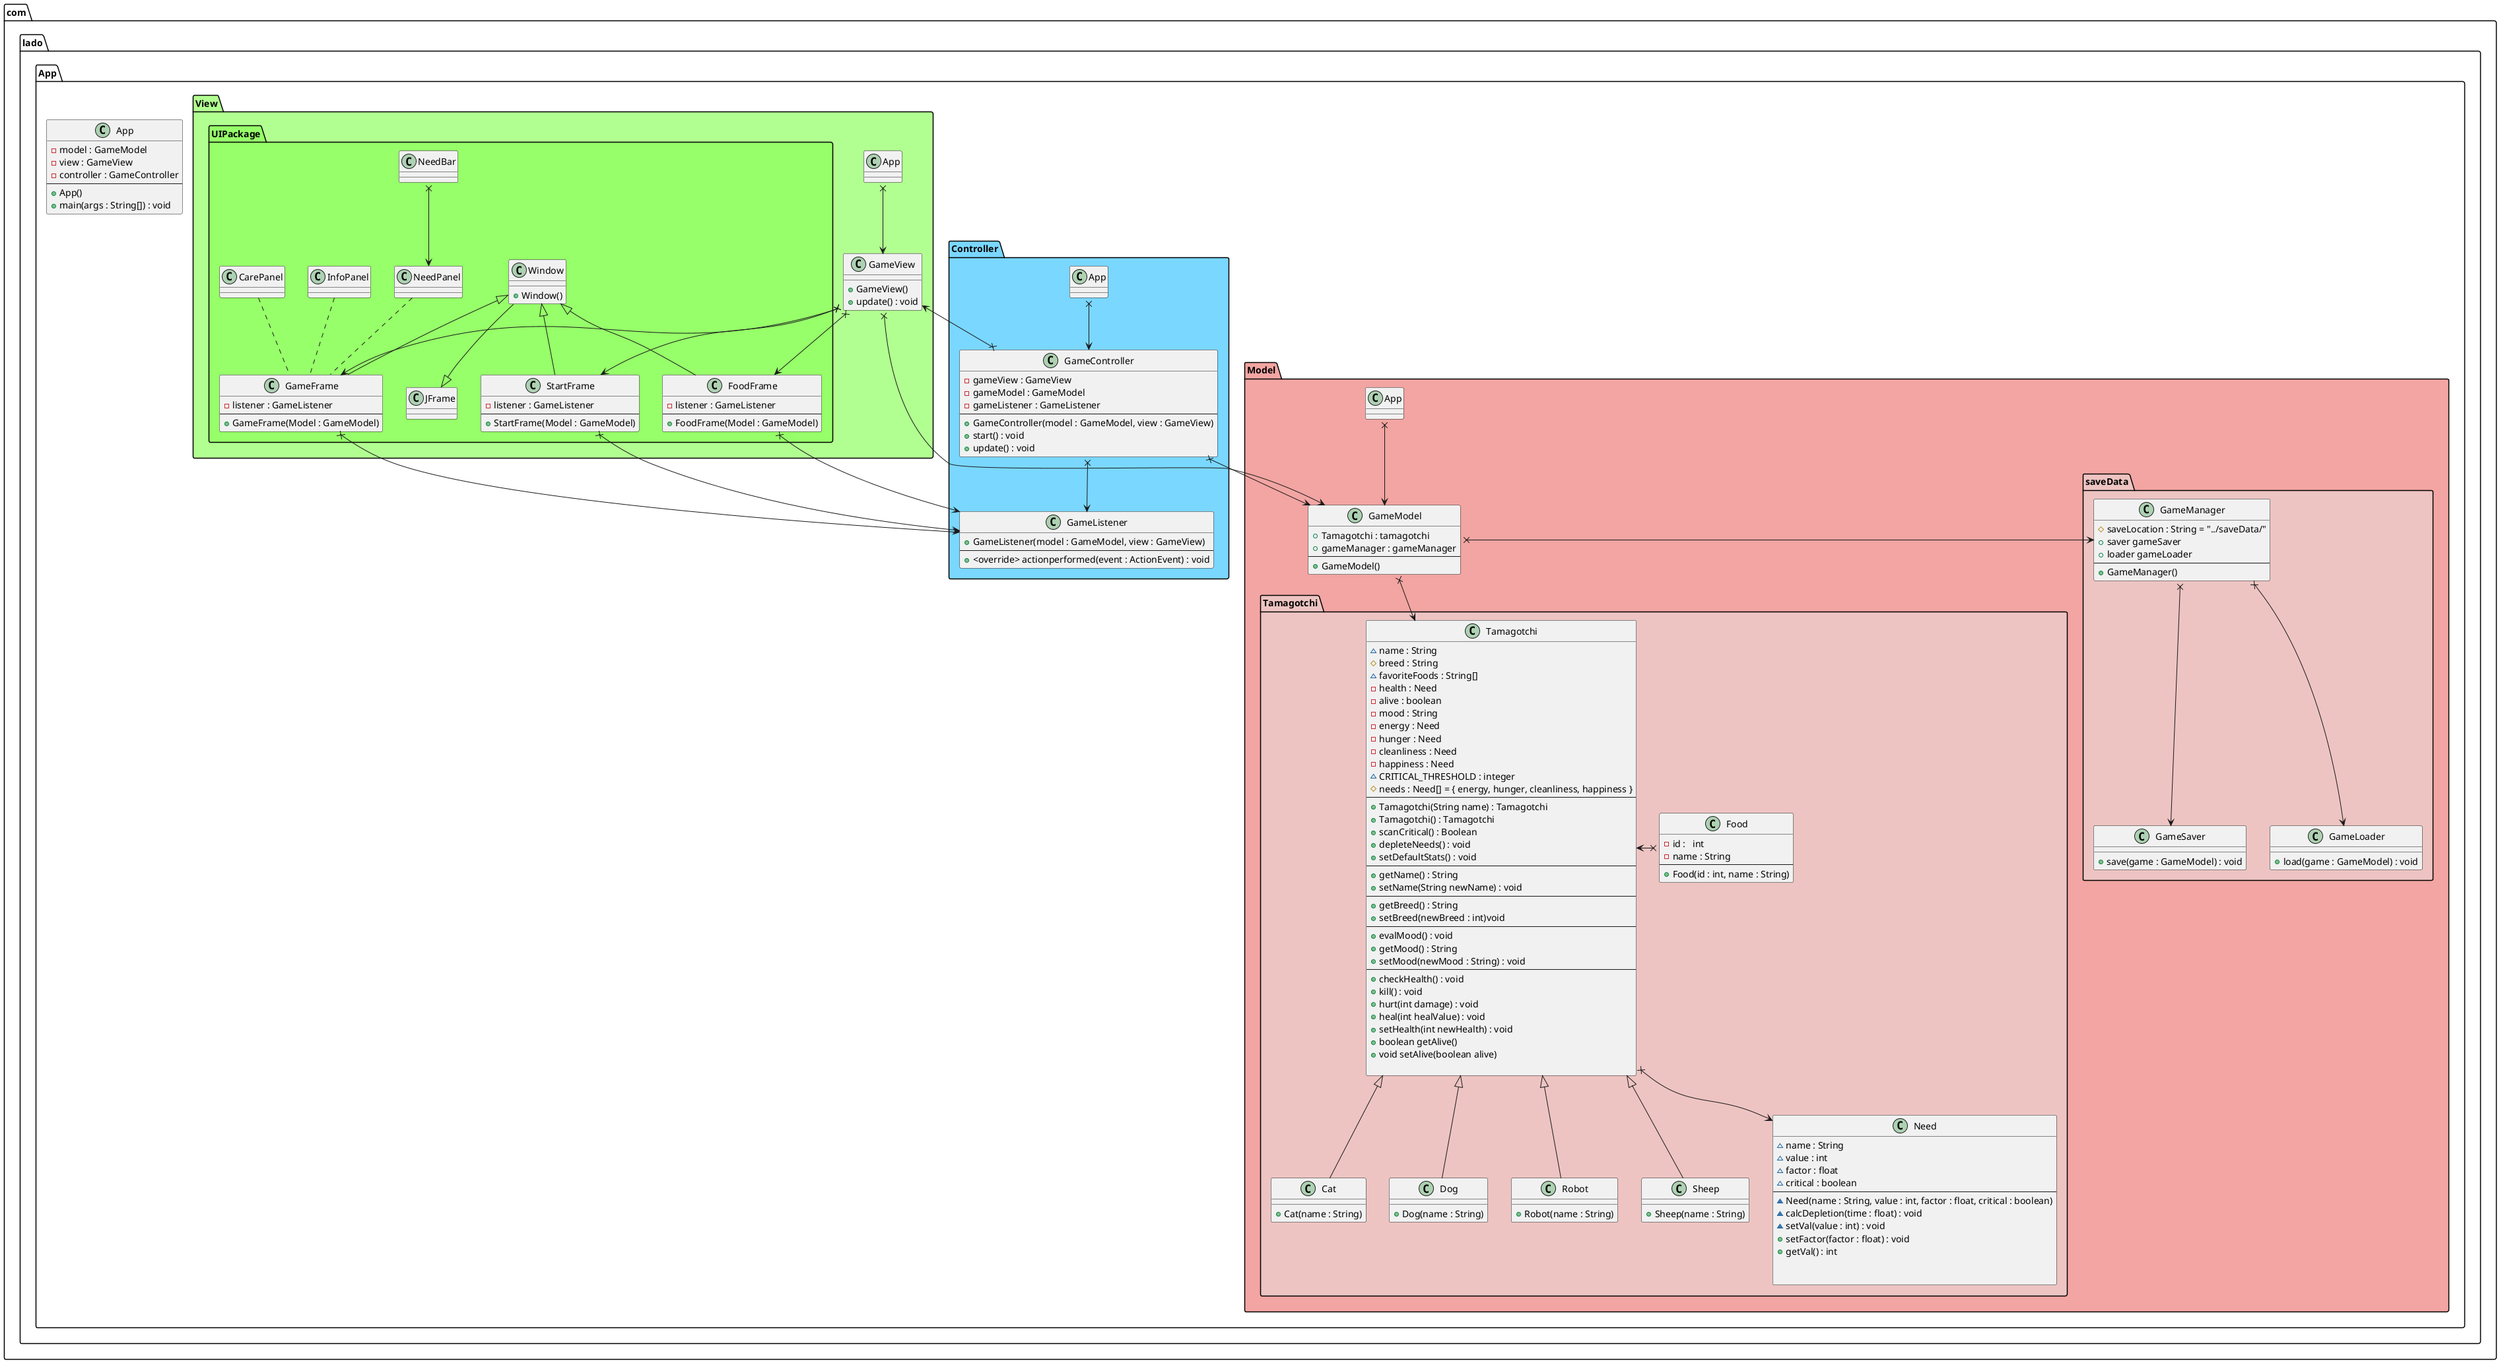 @startuml Classes


package com.lado.App
{
    Class App
    {
        -model : GameModel
        -view : GameView
        -controller : GameController
        --
        +App()
        +main(args : String[]) : void
    }

    


    package "Model" #f2a5a2
    {
        App x--> GameModel
        
        class GameModel
        {
            + Tamagotchi : tamagotchi
            + gameManager : gameManager
            --
            + GameModel()
        }

       
        


        package "Tamagotchi" #edc4c2{
           
            class Cat extends Tamagotchi
            {
                +Cat(name : String)
                
            }

            class Dog extends Tamagotchi
            {
                +Dog(name : String)
            }

            class Robot extends Tamagotchi
            {
                +Robot(name : String)
            }

            class Sheep extends Tamagotchi
            {
                +Sheep(name : String)
            }


            
            class Food{
                -id :   int
                -name : String  
                --
                +Food(id : int, name : String)
            }
            Food x-left-> Tamagotchi
            Tamagotchi x--> Need 

            class Need
            {
                ~ name : String
                ~ value : int
                ~ factor : float
                ~ critical : boolean
                --
                ~ Need(name : String, value : int, factor : float, critical : boolean)
                ~ calcDepletion(time : float) : void
                ~ setVal(value : int) : void
                + setFactor(factor : float) : void
                + getVal() : int


            }
         
            class Tamagotchi
            {
                ~ name : String
                # breed : String
                ~ favoriteFoods : String[]
                - health : Need
                - alive : boolean
                - mood : String
                - energy : Need
                - hunger : Need
                - cleanliness : Need
                - happiness : Need
                ~ CRITICAL_THRESHOLD : integer
                # needs : Need[] = { energy, hunger, cleanliness, happiness }
                ---
                + Tamagotchi(String name) : Tamagotchi
                + Tamagotchi() : Tamagotchi
                + scanCritical() : Boolean 
                + depleteNeeds() : void 
                + setDefaultStats() : void 
                ----
                + getName() : String
                + setName(String newName) : void
                ---
                + getBreed() : String
                + setBreed(newBreed : int)void
                ---
                + evalMood() : void
                + getMood() : String
                + setMood(newMood : String) : void
                ---
                + checkHealth() : void
                + kill() : void
                + hurt(int damage) : void
                + heal(int healValue) : void
                + setHealth(int newHealth) : void
                + boolean getAlive()
                + void setAlive(boolean alive)
                
            }
            GameModel x--> Tamagotchi
        }

        package "saveData" #edc4c2
        {
            class GameManager
            {
                # saveLocation : String = "../saveData/"
                + saver gameSaver
                + loader gameLoader
                --
                + GameManager()
            }

            class GameSaver
            {
                +save(game : GameModel) : void
            }

            class GameLoader
            {
                +load(game : GameModel) : void
            }
            GameManager x-->GameSaver
            GameManager x-->GameLoader
            GameModel x-left-> GameManager
        }

    }


        package "Controller" #7ad7ff  {

            App x--> GameController
            
        class GameController
        {
            -gameView : GameView
            -gameModel : GameModel
            -gameListener : GameListener
            --
            +GameController(model : GameModel, view : GameView)
            +start() : void
            +update() : void
        }
        class GameListener
        {
            +GameListener(model : GameModel, view : GameView)
            --
            + <override> actionperformed(event : ActionEvent) : void
        }
        
        GameController x--> GameListener
        GameController x--> GameModel


    }



    package "View" #b2ff91 {

        class GameView
        {
            +GameView()
            +update() : void
        }

     

        App x--> GameView
        GameView x--> GameModel
        GameController x--> GameView

        package "UIPackage" #96ff69{

            class GameFrame
            {
                - listener : GameListener
                --
                + GameFrame(Model : GameModel)
            }

             class StartFrame
            {
                - listener : GameListener
                --
                + StartFrame(Model : GameModel)
            }


            class FoodFrame
            {
                - listener : GameListener
                --
                + FoodFrame(Model : GameModel)
            }

   GameView x--> GameFrame
        GameView x--> FoodFrame
        GameView x--> StartFrame

            GameFrame x--> GameListener
            StartFrame x--> GameListener
            FoodFrame x--> GameListener
    
            Window <|-- GameFrame
            Window <|-- StartFrame
            Window <|-- FoodFrame


            class CarePanel
            class NeedBar
            class NeedPanel
            class InfoPanel

            CarePanel  .. GameFrame
            NeedBar  x--> NeedPanel
            NeedPanel  .. GameFrame
            InfoPanel  .. GameFrame

            
           
            class Window
            {
                + Window()
               
            }

            Window --|> JFrame

    }



}
'/





@enduml Classes











@enduml